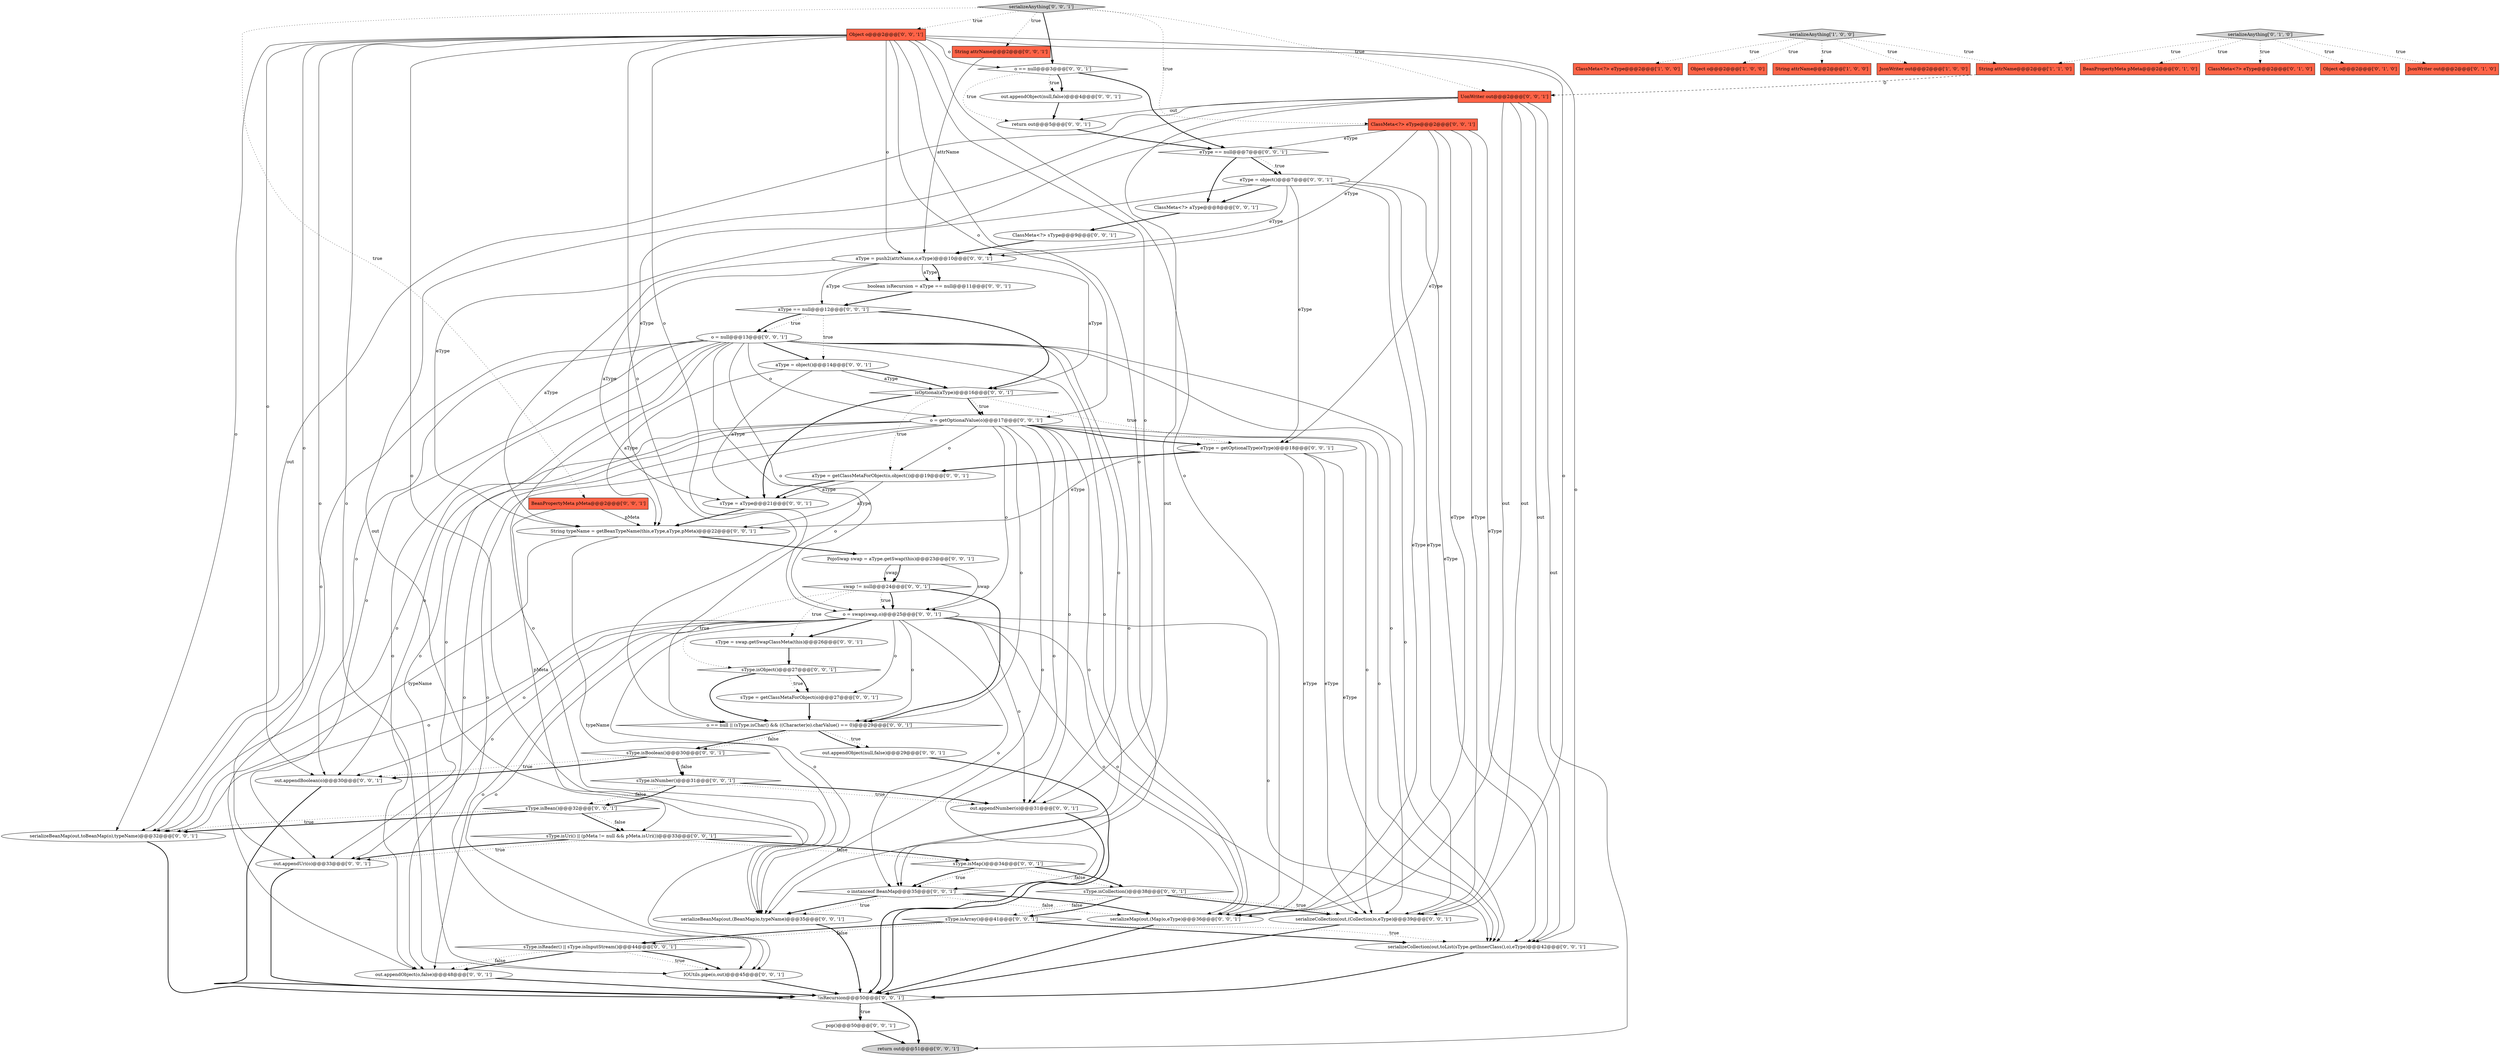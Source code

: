 digraph {
29 [style = filled, label = "sType.isMap()@@@34@@@['0', '0', '1']", fillcolor = white, shape = diamond image = "AAA0AAABBB3BBB"];
39 [style = filled, label = "aType = getClassMetaForObject(o,object())@@@19@@@['0', '0', '1']", fillcolor = white, shape = ellipse image = "AAA0AAABBB3BBB"];
23 [style = filled, label = "o = swap(swap,o)@@@25@@@['0', '0', '1']", fillcolor = white, shape = ellipse image = "AAA0AAABBB3BBB"];
33 [style = filled, label = "sType = aType@@@21@@@['0', '0', '1']", fillcolor = white, shape = ellipse image = "AAA0AAABBB3BBB"];
2 [style = filled, label = "ClassMeta<?> eType@@@2@@@['1', '0', '0']", fillcolor = tomato, shape = box image = "AAA0AAABBB1BBB"];
54 [style = filled, label = "serializeMap(out,(Map)o,eType)@@@36@@@['0', '0', '1']", fillcolor = white, shape = ellipse image = "AAA0AAABBB3BBB"];
34 [style = filled, label = "sType.isBoolean()@@@30@@@['0', '0', '1']", fillcolor = white, shape = diamond image = "AAA0AAABBB3BBB"];
22 [style = filled, label = "sType.isObject()@@@27@@@['0', '0', '1']", fillcolor = white, shape = diamond image = "AAA0AAABBB3BBB"];
5 [style = filled, label = "String attrName@@@2@@@['1', '1', '0']", fillcolor = tomato, shape = box image = "AAA0AAABBB1BBB"];
58 [style = filled, label = "o instanceof BeanMap@@@35@@@['0', '0', '1']", fillcolor = white, shape = diamond image = "AAA0AAABBB3BBB"];
26 [style = filled, label = "boolean isRecursion = aType == null@@@11@@@['0', '0', '1']", fillcolor = white, shape = ellipse image = "AAA0AAABBB3BBB"];
9 [style = filled, label = "BeanPropertyMeta pMeta@@@2@@@['0', '1', '0']", fillcolor = tomato, shape = box image = "AAA0AAABBB2BBB"];
27 [style = filled, label = "sType.isReader() || sType.isInputStream()@@@44@@@['0', '0', '1']", fillcolor = white, shape = diamond image = "AAA0AAABBB3BBB"];
38 [style = filled, label = "pop()@@@50@@@['0', '0', '1']", fillcolor = white, shape = ellipse image = "AAA0AAABBB3BBB"];
14 [style = filled, label = "IOUtils.pipe(o,out)@@@45@@@['0', '0', '1']", fillcolor = white, shape = ellipse image = "AAA0AAABBB3BBB"];
32 [style = filled, label = "aType = push2(attrName,o,eType)@@@10@@@['0', '0', '1']", fillcolor = white, shape = ellipse image = "AAA0AAABBB3BBB"];
46 [style = filled, label = "o == null || (sType.isChar() && ((Character)o).charValue() == 0)@@@29@@@['0', '0', '1']", fillcolor = white, shape = diamond image = "AAA0AAABBB3BBB"];
10 [style = filled, label = "ClassMeta<?> eType@@@2@@@['0', '1', '0']", fillcolor = tomato, shape = box image = "AAA0AAABBB2BBB"];
4 [style = filled, label = "Object o@@@2@@@['1', '0', '0']", fillcolor = tomato, shape = box image = "AAA0AAABBB1BBB"];
16 [style = filled, label = "ClassMeta<?> eType@@@2@@@['0', '0', '1']", fillcolor = tomato, shape = box image = "AAA0AAABBB3BBB"];
8 [style = filled, label = "Object o@@@2@@@['0', '1', '0']", fillcolor = tomato, shape = box image = "AAA0AAABBB2BBB"];
35 [style = filled, label = "aType = object()@@@14@@@['0', '0', '1']", fillcolor = white, shape = ellipse image = "AAA0AAABBB3BBB"];
45 [style = filled, label = "Object o@@@2@@@['0', '0', '1']", fillcolor = tomato, shape = box image = "AAA0AAABBB3BBB"];
19 [style = filled, label = "isOptional(aType)@@@16@@@['0', '0', '1']", fillcolor = white, shape = diamond image = "AAA0AAABBB3BBB"];
3 [style = filled, label = "serializeAnything['1', '0', '0']", fillcolor = lightgray, shape = diamond image = "AAA0AAABBB1BBB"];
53 [style = filled, label = "sType.isBean()@@@32@@@['0', '0', '1']", fillcolor = white, shape = diamond image = "AAA0AAABBB3BBB"];
59 [style = filled, label = "serializeCollection(out,(Collection)o,eType)@@@39@@@['0', '0', '1']", fillcolor = white, shape = ellipse image = "AAA0AAABBB3BBB"];
64 [style = filled, label = "sType = swap.getSwapClassMeta(this)@@@26@@@['0', '0', '1']", fillcolor = white, shape = ellipse image = "AAA0AAABBB3BBB"];
1 [style = filled, label = "String attrName@@@2@@@['1', '0', '0']", fillcolor = tomato, shape = box image = "AAA0AAABBB1BBB"];
24 [style = filled, label = "BeanPropertyMeta pMeta@@@2@@@['0', '0', '1']", fillcolor = tomato, shape = box image = "AAA0AAABBB3BBB"];
55 [style = filled, label = "ClassMeta<?> sType@@@9@@@['0', '0', '1']", fillcolor = white, shape = ellipse image = "AAA0AAABBB3BBB"];
13 [style = filled, label = "out.appendBoolean(o)@@@30@@@['0', '0', '1']", fillcolor = white, shape = ellipse image = "AAA0AAABBB3BBB"];
57 [style = filled, label = "sType.isCollection()@@@38@@@['0', '0', '1']", fillcolor = white, shape = diamond image = "AAA0AAABBB3BBB"];
37 [style = filled, label = "aType == null@@@12@@@['0', '0', '1']", fillcolor = white, shape = diamond image = "AAA0AAABBB3BBB"];
60 [style = filled, label = "serializeCollection(out,toList(sType.getInnerClass(),o),eType)@@@42@@@['0', '0', '1']", fillcolor = white, shape = ellipse image = "AAA0AAABBB3BBB"];
44 [style = filled, label = "out.appendObject(null,false)@@@4@@@['0', '0', '1']", fillcolor = white, shape = ellipse image = "AAA0AAABBB3BBB"];
41 [style = filled, label = "eType == null@@@7@@@['0', '0', '1']", fillcolor = white, shape = diamond image = "AAA0AAABBB3BBB"];
36 [style = filled, label = "return out@@@51@@@['0', '0', '1']", fillcolor = lightgray, shape = ellipse image = "AAA0AAABBB3BBB"];
15 [style = filled, label = "!isRecursion@@@50@@@['0', '0', '1']", fillcolor = white, shape = diamond image = "AAA0AAABBB3BBB"];
51 [style = filled, label = "UonWriter out@@@2@@@['0', '0', '1']", fillcolor = tomato, shape = box image = "AAA0AAABBB3BBB"];
52 [style = filled, label = "swap != null@@@24@@@['0', '0', '1']", fillcolor = white, shape = diamond image = "AAA0AAABBB3BBB"];
62 [style = filled, label = "sType = getClassMetaForObject(o)@@@27@@@['0', '0', '1']", fillcolor = white, shape = ellipse image = "AAA0AAABBB3BBB"];
40 [style = filled, label = "out.appendObject(null,false)@@@29@@@['0', '0', '1']", fillcolor = white, shape = ellipse image = "AAA0AAABBB3BBB"];
63 [style = filled, label = "eType = getOptionalType(eType)@@@18@@@['0', '0', '1']", fillcolor = white, shape = ellipse image = "AAA0AAABBB3BBB"];
49 [style = filled, label = "return out@@@5@@@['0', '0', '1']", fillcolor = white, shape = ellipse image = "AAA0AAABBB3BBB"];
12 [style = filled, label = "o = null@@@13@@@['0', '0', '1']", fillcolor = white, shape = ellipse image = "AAA0AAABBB3BBB"];
30 [style = filled, label = "sType.isArray()@@@41@@@['0', '0', '1']", fillcolor = white, shape = diamond image = "AAA0AAABBB3BBB"];
50 [style = filled, label = "String attrName@@@2@@@['0', '0', '1']", fillcolor = tomato, shape = box image = "AAA0AAABBB3BBB"];
11 [style = filled, label = "eType = object()@@@7@@@['0', '0', '1']", fillcolor = white, shape = ellipse image = "AAA0AAABBB3BBB"];
18 [style = filled, label = "serializeBeanMap(out,toBeanMap(o),typeName)@@@32@@@['0', '0', '1']", fillcolor = white, shape = ellipse image = "AAA0AAABBB3BBB"];
0 [style = filled, label = "JsonWriter out@@@2@@@['1', '0', '0']", fillcolor = tomato, shape = box image = "AAA0AAABBB1BBB"];
21 [style = filled, label = "serializeBeanMap(out,(BeanMap)o,typeName)@@@35@@@['0', '0', '1']", fillcolor = white, shape = ellipse image = "AAA0AAABBB3BBB"];
20 [style = filled, label = "PojoSwap swap = aType.getSwap(this)@@@23@@@['0', '0', '1']", fillcolor = white, shape = ellipse image = "AAA0AAABBB3BBB"];
43 [style = filled, label = "sType.isNumber()@@@31@@@['0', '0', '1']", fillcolor = white, shape = diamond image = "AAA0AAABBB3BBB"];
47 [style = filled, label = "sType.isUri() || (pMeta != null && pMeta.isUri())@@@33@@@['0', '0', '1']", fillcolor = white, shape = diamond image = "AAA0AAABBB3BBB"];
17 [style = filled, label = "o == null@@@3@@@['0', '0', '1']", fillcolor = white, shape = diamond image = "AAA0AAABBB3BBB"];
31 [style = filled, label = "serializeAnything['0', '0', '1']", fillcolor = lightgray, shape = diamond image = "AAA0AAABBB3BBB"];
42 [style = filled, label = "String typeName = getBeanTypeName(this,eType,aType,pMeta)@@@22@@@['0', '0', '1']", fillcolor = white, shape = ellipse image = "AAA0AAABBB3BBB"];
56 [style = filled, label = "out.appendObject(o,false)@@@48@@@['0', '0', '1']", fillcolor = white, shape = ellipse image = "AAA0AAABBB3BBB"];
48 [style = filled, label = "ClassMeta<?> aType@@@8@@@['0', '0', '1']", fillcolor = white, shape = ellipse image = "AAA0AAABBB3BBB"];
61 [style = filled, label = "out.appendUri(o)@@@33@@@['0', '0', '1']", fillcolor = white, shape = ellipse image = "AAA0AAABBB3BBB"];
7 [style = filled, label = "serializeAnything['0', '1', '0']", fillcolor = lightgray, shape = diamond image = "AAA0AAABBB2BBB"];
28 [style = filled, label = "out.appendNumber(o)@@@31@@@['0', '0', '1']", fillcolor = white, shape = ellipse image = "AAA0AAABBB3BBB"];
6 [style = filled, label = "JsonWriter out@@@2@@@['0', '1', '0']", fillcolor = tomato, shape = box image = "AAA0AAABBB2BBB"];
25 [style = filled, label = "o = getOptionalValue(o)@@@17@@@['0', '0', '1']", fillcolor = white, shape = ellipse image = "AAA0AAABBB3BBB"];
51->18 [style = solid, label="out"];
23->58 [style = solid, label="o"];
27->14 [style = dotted, label="true"];
46->34 [style = bold, label=""];
47->29 [style = dotted, label="false"];
45->61 [style = solid, label="o"];
39->42 [style = solid, label="aType"];
25->60 [style = solid, label="o"];
12->14 [style = solid, label="o"];
39->33 [style = solid, label="aType"];
21->15 [style = bold, label=""];
25->61 [style = solid, label="o"];
25->23 [style = solid, label="o"];
40->15 [style = bold, label=""];
53->47 [style = bold, label=""];
56->15 [style = bold, label=""];
16->60 [style = solid, label="eType"];
45->23 [style = solid, label="o"];
16->59 [style = solid, label="eType"];
41->11 [style = bold, label=""];
57->59 [style = bold, label=""];
11->54 [style = solid, label="eType"];
51->36 [style = solid, label="out"];
52->64 [style = dotted, label="true"];
43->53 [style = dotted, label="false"];
16->42 [style = solid, label="eType"];
35->19 [style = solid, label="aType"];
23->61 [style = solid, label="o"];
11->63 [style = solid, label="eType"];
45->32 [style = solid, label="o"];
16->32 [style = solid, label="eType"];
25->63 [style = bold, label=""];
32->42 [style = solid, label="aType"];
41->48 [style = bold, label=""];
52->22 [style = dotted, label="true"];
35->33 [style = solid, label="aType"];
63->42 [style = solid, label="eType"];
12->13 [style = solid, label="o"];
12->28 [style = solid, label="o"];
33->42 [style = bold, label=""];
43->53 [style = bold, label=""];
3->0 [style = dotted, label="true"];
47->61 [style = dotted, label="true"];
51->59 [style = solid, label="out"];
42->21 [style = solid, label="typeName"];
23->14 [style = solid, label="o"];
58->54 [style = dotted, label="false"];
25->46 [style = solid, label="o"];
17->44 [style = bold, label=""];
32->19 [style = solid, label="aType"];
23->46 [style = solid, label="o"];
25->58 [style = solid, label="o"];
25->14 [style = solid, label="o"];
23->21 [style = solid, label="o"];
12->46 [style = solid, label="o"];
41->11 [style = dotted, label="true"];
12->61 [style = solid, label="o"];
7->6 [style = dotted, label="true"];
62->46 [style = bold, label=""];
11->42 [style = solid, label="eType"];
46->40 [style = dotted, label="true"];
34->13 [style = dotted, label="true"];
45->54 [style = solid, label="o"];
7->10 [style = dotted, label="true"];
52->23 [style = bold, label=""];
22->46 [style = bold, label=""];
15->38 [style = bold, label=""];
45->56 [style = solid, label="o"];
11->48 [style = bold, label=""];
5->51 [style = dashed, label="0"];
12->18 [style = solid, label="o"];
25->59 [style = solid, label="o"];
20->52 [style = solid, label="swap"];
51->60 [style = solid, label="out"];
17->41 [style = bold, label=""];
19->63 [style = dotted, label="true"];
58->21 [style = dotted, label="true"];
12->21 [style = solid, label="o"];
64->22 [style = bold, label=""];
12->59 [style = solid, label="o"];
18->15 [style = bold, label=""];
30->27 [style = bold, label=""];
51->21 [style = solid, label="out"];
42->18 [style = solid, label="typeName"];
32->37 [style = solid, label="aType"];
57->30 [style = dotted, label="false"];
45->14 [style = solid, label="o"];
16->41 [style = solid, label="eType"];
32->26 [style = solid, label="aType"];
44->49 [style = bold, label=""];
12->35 [style = bold, label=""];
20->52 [style = bold, label=""];
32->26 [style = bold, label=""];
58->54 [style = bold, label=""];
11->32 [style = solid, label="eType"];
19->25 [style = bold, label=""];
27->56 [style = bold, label=""];
45->59 [style = solid, label="o"];
51->14 [style = solid, label="out"];
3->5 [style = dotted, label="true"];
29->57 [style = dotted, label="false"];
23->28 [style = solid, label="o"];
45->18 [style = solid, label="o"];
48->55 [style = bold, label=""];
43->28 [style = dotted, label="true"];
57->30 [style = bold, label=""];
25->54 [style = solid, label="o"];
49->41 [style = bold, label=""];
23->64 [style = bold, label=""];
16->54 [style = solid, label="eType"];
26->37 [style = bold, label=""];
14->15 [style = bold, label=""];
13->15 [style = bold, label=""];
23->13 [style = solid, label="o"];
55->32 [style = bold, label=""];
46->40 [style = bold, label=""];
63->59 [style = solid, label="eType"];
7->8 [style = dotted, label="true"];
29->57 [style = bold, label=""];
3->1 [style = dotted, label="true"];
30->60 [style = dotted, label="true"];
63->39 [style = bold, label=""];
15->36 [style = bold, label=""];
19->33 [style = bold, label=""];
23->18 [style = solid, label="o"];
25->13 [style = solid, label="o"];
63->54 [style = solid, label="eType"];
52->46 [style = bold, label=""];
23->59 [style = solid, label="o"];
27->14 [style = bold, label=""];
31->45 [style = dotted, label="true"];
47->61 [style = bold, label=""];
22->62 [style = dotted, label="true"];
45->46 [style = solid, label="o"];
45->21 [style = solid, label="o"];
12->58 [style = solid, label="o"];
54->15 [style = bold, label=""];
16->63 [style = solid, label="eType"];
37->12 [style = bold, label=""];
39->33 [style = bold, label=""];
7->5 [style = dotted, label="true"];
50->32 [style = solid, label="attrName"];
47->29 [style = bold, label=""];
37->35 [style = dotted, label="true"];
24->42 [style = solid, label="pMeta"];
23->56 [style = solid, label="o"];
11->60 [style = solid, label="eType"];
23->62 [style = solid, label="o"];
12->56 [style = solid, label="o"];
25->28 [style = solid, label="o"];
19->39 [style = dotted, label="true"];
52->23 [style = dotted, label="true"];
31->17 [style = bold, label=""];
31->51 [style = dotted, label="true"];
34->43 [style = bold, label=""];
24->47 [style = solid, label="pMeta"];
51->49 [style = solid, label="out"];
17->44 [style = dotted, label="true"];
29->58 [style = dotted, label="true"];
19->25 [style = dotted, label="true"];
45->13 [style = solid, label="o"];
28->15 [style = bold, label=""];
45->25 [style = solid, label="o"];
23->54 [style = solid, label="o"];
25->56 [style = solid, label="o"];
46->34 [style = dotted, label="false"];
53->18 [style = bold, label=""];
17->49 [style = dotted, label="true"];
51->54 [style = solid, label="out"];
25->39 [style = solid, label="o"];
29->58 [style = bold, label=""];
59->15 [style = bold, label=""];
42->20 [style = bold, label=""];
35->19 [style = bold, label=""];
34->13 [style = bold, label=""];
12->25 [style = solid, label="o"];
3->4 [style = dotted, label="true"];
37->12 [style = dotted, label="true"];
57->59 [style = dotted, label="true"];
60->15 [style = bold, label=""];
38->36 [style = bold, label=""];
53->18 [style = dotted, label="true"];
12->54 [style = solid, label="o"];
7->9 [style = dotted, label="true"];
31->16 [style = dotted, label="true"];
45->28 [style = solid, label="o"];
45->17 [style = solid, label="o"];
23->60 [style = solid, label="o"];
43->28 [style = bold, label=""];
27->56 [style = dotted, label="false"];
63->60 [style = solid, label="eType"];
34->43 [style = dotted, label="false"];
22->62 [style = bold, label=""];
31->50 [style = dotted, label="true"];
35->42 [style = solid, label="aType"];
12->60 [style = solid, label="o"];
61->15 [style = bold, label=""];
45->58 [style = solid, label="o"];
20->23 [style = solid, label="swap"];
30->27 [style = dotted, label="false"];
25->18 [style = solid, label="o"];
32->33 [style = solid, label="aType"];
11->59 [style = solid, label="eType"];
15->38 [style = dotted, label="true"];
58->21 [style = bold, label=""];
53->47 [style = dotted, label="false"];
31->24 [style = dotted, label="true"];
12->23 [style = solid, label="o"];
37->19 [style = bold, label=""];
25->21 [style = solid, label="o"];
3->2 [style = dotted, label="true"];
45->60 [style = solid, label="o"];
30->60 [style = bold, label=""];
}
